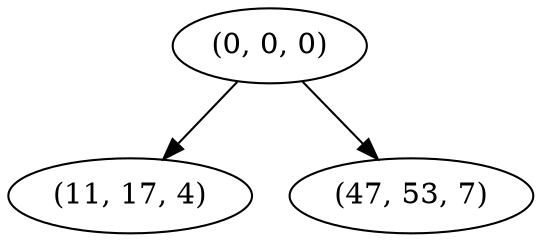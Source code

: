 digraph tree {
    "(0, 0, 0)";
    "(11, 17, 4)";
    "(47, 53, 7)";
    "(0, 0, 0)" -> "(11, 17, 4)";
    "(0, 0, 0)" -> "(47, 53, 7)";
}
